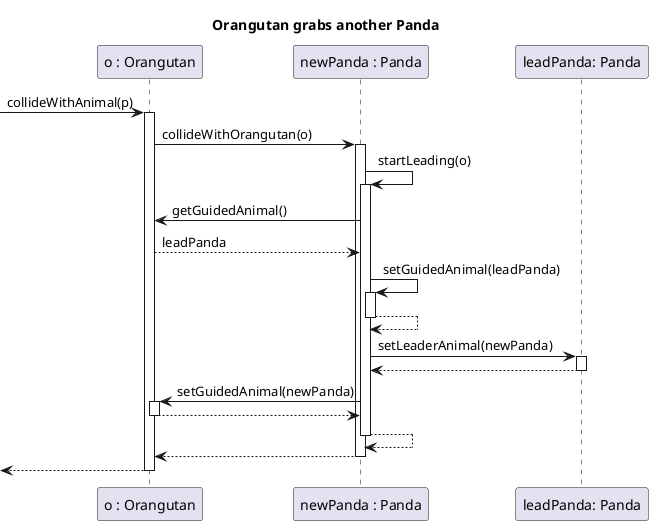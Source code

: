@startuml
participant "o : Orangutan" as o
participant "newPanda : Panda" as newPanda
participant "leadPanda: Panda" as leadPanda
title Orangutan grabs another Panda
[-> o: collideWithAnimal(p)
activate o

o-> newPanda ++ : collideWithOrangutan(o)
newPanda->newPanda ++ : startLeading(o)
newPanda->o: getGuidedAnimal()
o-->newPanda: leadPanda


newPanda->newPanda ++ : setGuidedAnimal(leadPanda)
newPanda--> newPanda -- :
newPanda->leadPanda ++ : setLeaderAnimal(newPanda)
leadPanda-->newPanda --

newPanda->o ++: setGuidedAnimal(newPanda)
o-->newPanda --
newPanda-->newPanda --
newPanda -->o --

[<--o
deactivate o

@enduml